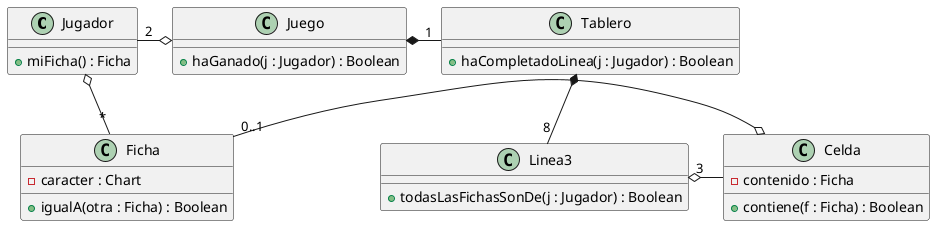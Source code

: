 @startuml

together {
        class Jugador
        class Ficha
}

class Juego {
        + haGanado(j : Jugador) : Boolean
}

class Tablero {
        + haCompletadoLinea(j : Jugador) : Boolean
}

class Linea3 {
        + todasLasFichasSonDe(j : Jugador) : Boolean
}

class Jugador {
        + miFicha() : Ficha
}

class Ficha {
        - caracter : Chart
        
        + igualA(otra : Ficha) : Boolean
}

class Celda {
        - contenido : Ficha
        + contiene(f : Ficha) : Boolean
}

Juego o-left- "2" Jugador
Juego *-right- "1" Tablero
Tablero *-- "8" Linea3 
Jugador o- "*" Ficha
Linea3 "3" o- Celda
Celda o- "0..1" Ficha

@enduml
